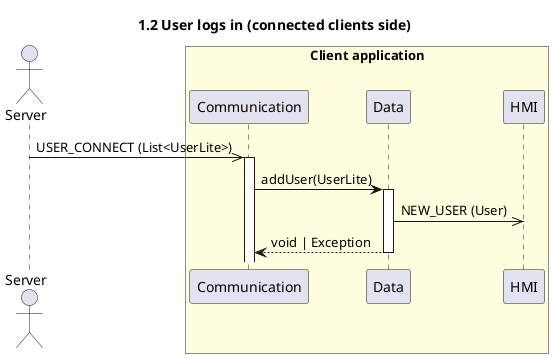@startuml 1.2 User logs in (connected clients side)
title 1.2 User logs in (connected clients side)

actor "Server" as server
box "Client application" #LightYellow
    participant "Communication" as com
    participant "Data" as data
    participant "HMI" as hmi
end box

server->>com++: USER_CONNECT (List<UserLite>)
com->data++: addUser(UserLite)
data->>hmi: NEW_USER (User)
return void | Exception

@enduml
